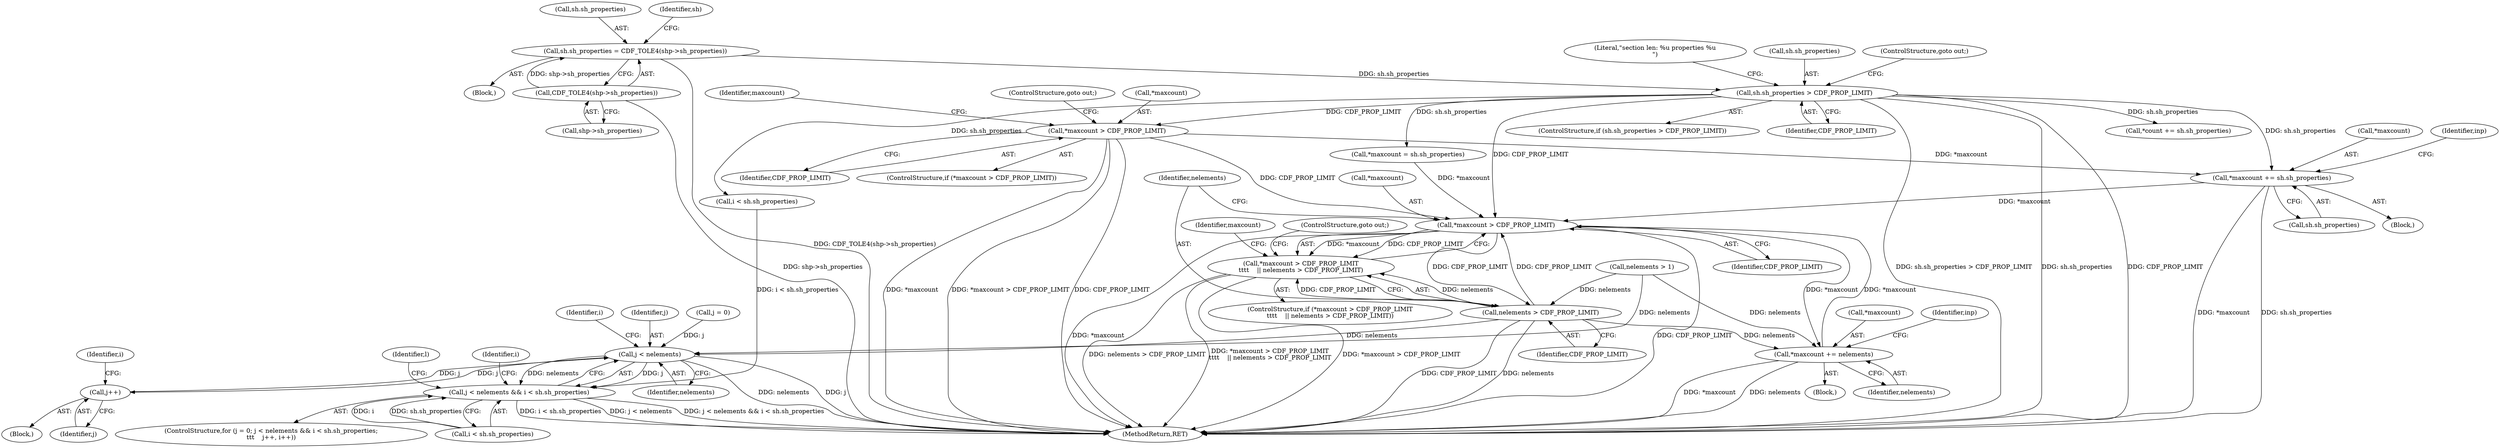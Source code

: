 digraph "0_file_f97486ef5dc3e8735440edc4fc8808c63e1a3ef0@pointer" {
"1000198" [label="(Call,*maxcount > CDF_PROP_LIMIT)"];
"1000177" [label="(Call,sh.sh_properties > CDF_PROP_LIMIT)"];
"1000168" [label="(Call,sh.sh_properties = CDF_TOLE4(shp->sh_properties))"];
"1000172" [label="(Call,CDF_TOLE4(shp->sh_properties))"];
"1000203" [label="(Call,*maxcount += sh.sh_properties)"];
"1000662" [label="(Call,*maxcount > CDF_PROP_LIMIT)"];
"1000661" [label="(Call,*maxcount > CDF_PROP_LIMIT\n\t\t\t\t    || nelements > CDF_PROP_LIMIT)"];
"1000666" [label="(Call,nelements > CDF_PROP_LIMIT)"];
"1000670" [label="(Call,*maxcount += nelements)"];
"1000698" [label="(Call,j < nelements)"];
"1000697" [label="(Call,j < nelements && i < sh.sh_properties)"];
"1000707" [label="(Call,j++)"];
"1000198" [label="(Call,*maxcount > CDF_PROP_LIMIT)"];
"1000172" [label="(Call,CDF_TOLE4(shp->sh_properties))"];
"1000185" [label="(Literal,\"section len: %u properties %u\n\")"];
"1000169" [label="(Call,sh.sh_properties)"];
"1000199" [label="(Call,*maxcount)"];
"1000661" [label="(Call,*maxcount > CDF_PROP_LIMIT\n\t\t\t\t    || nelements > CDF_PROP_LIMIT)"];
"1000693" [label="(ControlStructure,for (j = 0; j < nelements && i < sh.sh_properties;\n\t\t\t    j++, i++))"];
"1000662" [label="(Call,*maxcount > CDF_PROP_LIMIT)"];
"1000710" [label="(Identifier,i)"];
"1000708" [label="(Identifier,j)"];
"1000649" [label="(Call,nelements > 1)"];
"1000178" [label="(Call,sh.sh_properties)"];
"1000211" [label="(Call,*maxcount = sh.sh_properties)"];
"1000668" [label="(Identifier,CDF_PROP_LIMIT)"];
"1000205" [label="(Identifier,maxcount)"];
"1000697" [label="(Call,j < nelements && i < sh.sh_properties)"];
"1000197" [label="(ControlStructure,if (*maxcount > CDF_PROP_LIMIT))"];
"1000666" [label="(Call,nelements > CDF_PROP_LIMIT)"];
"1000663" [label="(Call,*maxcount)"];
"1000700" [label="(Identifier,nelements)"];
"1000177" [label="(Call,sh.sh_properties > CDF_PROP_LIMIT)"];
"1000182" [label="(ControlStructure,goto out;)"];
"1000179" [label="(Identifier,sh)"];
"1000219" [label="(Identifier,inp)"];
"1000706" [label="(Block,)"];
"1000670" [label="(Call,*maxcount += nelements)"];
"1000660" [label="(ControlStructure,if (*maxcount > CDF_PROP_LIMIT\n\t\t\t\t    || nelements > CDF_PROP_LIMIT))"];
"1000181" [label="(Identifier,CDF_PROP_LIMIT)"];
"1000669" [label="(ControlStructure,goto out;)"];
"1000694" [label="(Call,j = 0)"];
"1000251" [label="(Call,i < sh.sh_properties)"];
"1000788" [label="(Identifier,i)"];
"1000202" [label="(ControlStructure,goto out;)"];
"1000201" [label="(Identifier,CDF_PROP_LIMIT)"];
"1000168" [label="(Call,sh.sh_properties = CDF_TOLE4(shp->sh_properties))"];
"1000230" [label="(Call,*count += sh.sh_properties)"];
"1000107" [label="(Block,)"];
"1000652" [label="(Block,)"];
"1000853" [label="(MethodReturn,RET)"];
"1000665" [label="(Identifier,CDF_PROP_LIMIT)"];
"1000206" [label="(Call,sh.sh_properties)"];
"1000676" [label="(Identifier,inp)"];
"1000673" [label="(Identifier,nelements)"];
"1000701" [label="(Call,i < sh.sh_properties)"];
"1000173" [label="(Call,shp->sh_properties)"];
"1000667" [label="(Identifier,nelements)"];
"1000702" [label="(Identifier,i)"];
"1000714" [label="(Identifier,l)"];
"1000176" [label="(ControlStructure,if (sh.sh_properties > CDF_PROP_LIMIT))"];
"1000699" [label="(Identifier,j)"];
"1000671" [label="(Call,*maxcount)"];
"1000698" [label="(Call,j < nelements)"];
"1000196" [label="(Block,)"];
"1000203" [label="(Call,*maxcount += sh.sh_properties)"];
"1000204" [label="(Call,*maxcount)"];
"1000707" [label="(Call,j++)"];
"1000672" [label="(Identifier,maxcount)"];
"1000198" -> "1000197"  [label="AST: "];
"1000198" -> "1000201"  [label="CFG: "];
"1000199" -> "1000198"  [label="AST: "];
"1000201" -> "1000198"  [label="AST: "];
"1000202" -> "1000198"  [label="CFG: "];
"1000205" -> "1000198"  [label="CFG: "];
"1000198" -> "1000853"  [label="DDG: CDF_PROP_LIMIT"];
"1000198" -> "1000853"  [label="DDG: *maxcount"];
"1000198" -> "1000853"  [label="DDG: *maxcount > CDF_PROP_LIMIT"];
"1000177" -> "1000198"  [label="DDG: CDF_PROP_LIMIT"];
"1000198" -> "1000203"  [label="DDG: *maxcount"];
"1000198" -> "1000662"  [label="DDG: CDF_PROP_LIMIT"];
"1000177" -> "1000176"  [label="AST: "];
"1000177" -> "1000181"  [label="CFG: "];
"1000178" -> "1000177"  [label="AST: "];
"1000181" -> "1000177"  [label="AST: "];
"1000182" -> "1000177"  [label="CFG: "];
"1000185" -> "1000177"  [label="CFG: "];
"1000177" -> "1000853"  [label="DDG: sh.sh_properties"];
"1000177" -> "1000853"  [label="DDG: CDF_PROP_LIMIT"];
"1000177" -> "1000853"  [label="DDG: sh.sh_properties > CDF_PROP_LIMIT"];
"1000168" -> "1000177"  [label="DDG: sh.sh_properties"];
"1000177" -> "1000203"  [label="DDG: sh.sh_properties"];
"1000177" -> "1000211"  [label="DDG: sh.sh_properties"];
"1000177" -> "1000230"  [label="DDG: sh.sh_properties"];
"1000177" -> "1000251"  [label="DDG: sh.sh_properties"];
"1000177" -> "1000662"  [label="DDG: CDF_PROP_LIMIT"];
"1000168" -> "1000107"  [label="AST: "];
"1000168" -> "1000172"  [label="CFG: "];
"1000169" -> "1000168"  [label="AST: "];
"1000172" -> "1000168"  [label="AST: "];
"1000179" -> "1000168"  [label="CFG: "];
"1000168" -> "1000853"  [label="DDG: CDF_TOLE4(shp->sh_properties)"];
"1000172" -> "1000168"  [label="DDG: shp->sh_properties"];
"1000172" -> "1000173"  [label="CFG: "];
"1000173" -> "1000172"  [label="AST: "];
"1000172" -> "1000853"  [label="DDG: shp->sh_properties"];
"1000203" -> "1000196"  [label="AST: "];
"1000203" -> "1000206"  [label="CFG: "];
"1000204" -> "1000203"  [label="AST: "];
"1000206" -> "1000203"  [label="AST: "];
"1000219" -> "1000203"  [label="CFG: "];
"1000203" -> "1000853"  [label="DDG: sh.sh_properties"];
"1000203" -> "1000853"  [label="DDG: *maxcount"];
"1000203" -> "1000662"  [label="DDG: *maxcount"];
"1000662" -> "1000661"  [label="AST: "];
"1000662" -> "1000665"  [label="CFG: "];
"1000663" -> "1000662"  [label="AST: "];
"1000665" -> "1000662"  [label="AST: "];
"1000667" -> "1000662"  [label="CFG: "];
"1000661" -> "1000662"  [label="CFG: "];
"1000662" -> "1000853"  [label="DDG: *maxcount"];
"1000662" -> "1000853"  [label="DDG: CDF_PROP_LIMIT"];
"1000662" -> "1000661"  [label="DDG: *maxcount"];
"1000662" -> "1000661"  [label="DDG: CDF_PROP_LIMIT"];
"1000670" -> "1000662"  [label="DDG: *maxcount"];
"1000211" -> "1000662"  [label="DDG: *maxcount"];
"1000666" -> "1000662"  [label="DDG: CDF_PROP_LIMIT"];
"1000662" -> "1000666"  [label="DDG: CDF_PROP_LIMIT"];
"1000662" -> "1000670"  [label="DDG: *maxcount"];
"1000661" -> "1000660"  [label="AST: "];
"1000661" -> "1000666"  [label="CFG: "];
"1000666" -> "1000661"  [label="AST: "];
"1000669" -> "1000661"  [label="CFG: "];
"1000672" -> "1000661"  [label="CFG: "];
"1000661" -> "1000853"  [label="DDG: *maxcount > CDF_PROP_LIMIT\n\t\t\t\t    || nelements > CDF_PROP_LIMIT"];
"1000661" -> "1000853"  [label="DDG: *maxcount > CDF_PROP_LIMIT"];
"1000661" -> "1000853"  [label="DDG: nelements > CDF_PROP_LIMIT"];
"1000666" -> "1000661"  [label="DDG: nelements"];
"1000666" -> "1000661"  [label="DDG: CDF_PROP_LIMIT"];
"1000666" -> "1000668"  [label="CFG: "];
"1000667" -> "1000666"  [label="AST: "];
"1000668" -> "1000666"  [label="AST: "];
"1000666" -> "1000853"  [label="DDG: CDF_PROP_LIMIT"];
"1000666" -> "1000853"  [label="DDG: nelements"];
"1000649" -> "1000666"  [label="DDG: nelements"];
"1000666" -> "1000670"  [label="DDG: nelements"];
"1000666" -> "1000698"  [label="DDG: nelements"];
"1000670" -> "1000652"  [label="AST: "];
"1000670" -> "1000673"  [label="CFG: "];
"1000671" -> "1000670"  [label="AST: "];
"1000673" -> "1000670"  [label="AST: "];
"1000676" -> "1000670"  [label="CFG: "];
"1000670" -> "1000853"  [label="DDG: *maxcount"];
"1000670" -> "1000853"  [label="DDG: nelements"];
"1000649" -> "1000670"  [label="DDG: nelements"];
"1000698" -> "1000697"  [label="AST: "];
"1000698" -> "1000700"  [label="CFG: "];
"1000699" -> "1000698"  [label="AST: "];
"1000700" -> "1000698"  [label="AST: "];
"1000702" -> "1000698"  [label="CFG: "];
"1000697" -> "1000698"  [label="CFG: "];
"1000698" -> "1000853"  [label="DDG: nelements"];
"1000698" -> "1000853"  [label="DDG: j"];
"1000698" -> "1000697"  [label="DDG: j"];
"1000698" -> "1000697"  [label="DDG: nelements"];
"1000694" -> "1000698"  [label="DDG: j"];
"1000707" -> "1000698"  [label="DDG: j"];
"1000649" -> "1000698"  [label="DDG: nelements"];
"1000698" -> "1000707"  [label="DDG: j"];
"1000697" -> "1000693"  [label="AST: "];
"1000697" -> "1000701"  [label="CFG: "];
"1000701" -> "1000697"  [label="AST: "];
"1000714" -> "1000697"  [label="CFG: "];
"1000788" -> "1000697"  [label="CFG: "];
"1000697" -> "1000853"  [label="DDG: j < nelements && i < sh.sh_properties"];
"1000697" -> "1000853"  [label="DDG: i < sh.sh_properties"];
"1000697" -> "1000853"  [label="DDG: j < nelements"];
"1000251" -> "1000697"  [label="DDG: i < sh.sh_properties"];
"1000701" -> "1000697"  [label="DDG: i"];
"1000701" -> "1000697"  [label="DDG: sh.sh_properties"];
"1000707" -> "1000706"  [label="AST: "];
"1000707" -> "1000708"  [label="CFG: "];
"1000708" -> "1000707"  [label="AST: "];
"1000710" -> "1000707"  [label="CFG: "];
}
